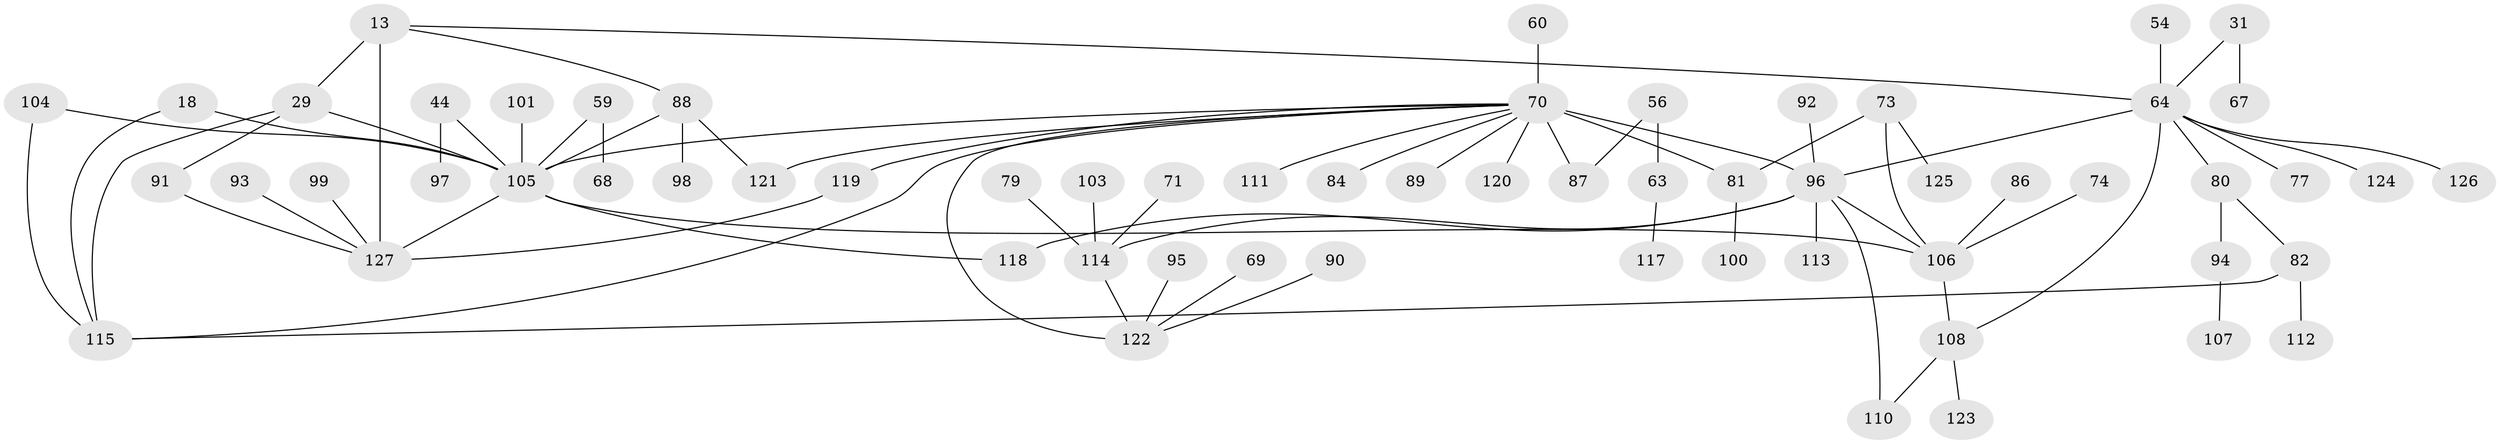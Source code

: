// original degree distribution, {4: 0.10236220472440945, 9: 0.007874015748031496, 5: 0.07874015748031496, 2: 0.25196850393700787, 7: 0.015748031496062992, 8: 0.007874015748031496, 1: 0.33858267716535434, 3: 0.1889763779527559, 6: 0.007874015748031496}
// Generated by graph-tools (version 1.1) at 2025/42/03/09/25 04:42:30]
// undirected, 63 vertices, 78 edges
graph export_dot {
graph [start="1"]
  node [color=gray90,style=filled];
  13 [super="+1+12"];
  18;
  29;
  31;
  44;
  54;
  56;
  59 [super="+58"];
  60;
  63;
  64 [super="+33+38"];
  67;
  68;
  69;
  70 [super="+9+50+65"];
  71;
  73;
  74;
  77;
  79;
  80;
  81;
  82;
  84;
  86;
  87 [super="+76"];
  88 [super="+7+11"];
  89;
  90;
  91 [super="+43"];
  92;
  93;
  94;
  95;
  96 [super="+26+36+41+47+83+8"];
  97;
  98;
  99;
  100;
  101;
  103;
  104;
  105 [super="+53"];
  106 [super="+62+78"];
  107;
  108;
  110;
  111;
  112;
  113;
  114 [super="+32+102"];
  115 [super="+55+25"];
  117;
  118;
  119 [super="+72"];
  120;
  121 [super="+52+66"];
  122 [super="+42"];
  123;
  124;
  125;
  126;
  127 [super="+116"];
  13 -- 29 [weight=2];
  13 -- 127 [weight=3];
  13 -- 88;
  13 -- 64 [weight=2];
  18 -- 115;
  18 -- 105;
  29 -- 91 [weight=2];
  29 -- 115;
  29 -- 105;
  31 -- 67;
  31 -- 64;
  44 -- 97;
  44 -- 105;
  54 -- 64;
  56 -- 63;
  56 -- 87;
  59 -- 105;
  59 -- 68;
  60 -- 70;
  63 -- 117;
  64 -- 108;
  64 -- 77;
  64 -- 80;
  64 -- 124;
  64 -- 126;
  64 -- 96 [weight=2];
  69 -- 122;
  70 -- 96 [weight=5];
  70 -- 87 [weight=4];
  70 -- 121 [weight=2];
  70 -- 105;
  70 -- 111;
  70 -- 81;
  70 -- 115;
  70 -- 84;
  70 -- 120;
  70 -- 89;
  70 -- 122;
  70 -- 119;
  71 -- 114;
  73 -- 81;
  73 -- 125;
  73 -- 106;
  74 -- 106;
  79 -- 114;
  80 -- 82;
  80 -- 94;
  81 -- 100;
  82 -- 112;
  82 -- 115;
  86 -- 106;
  88 -- 98;
  88 -- 121;
  88 -- 105;
  90 -- 122;
  91 -- 127;
  92 -- 96;
  93 -- 127;
  94 -- 107;
  95 -- 122;
  96 -- 118;
  96 -- 113;
  96 -- 114;
  96 -- 110;
  96 -- 106 [weight=2];
  99 -- 127;
  101 -- 105;
  103 -- 114;
  104 -- 115;
  104 -- 105;
  105 -- 118;
  105 -- 127 [weight=2];
  105 -- 106;
  106 -- 108;
  108 -- 110;
  108 -- 123;
  114 -- 122 [weight=2];
  119 -- 127;
}
